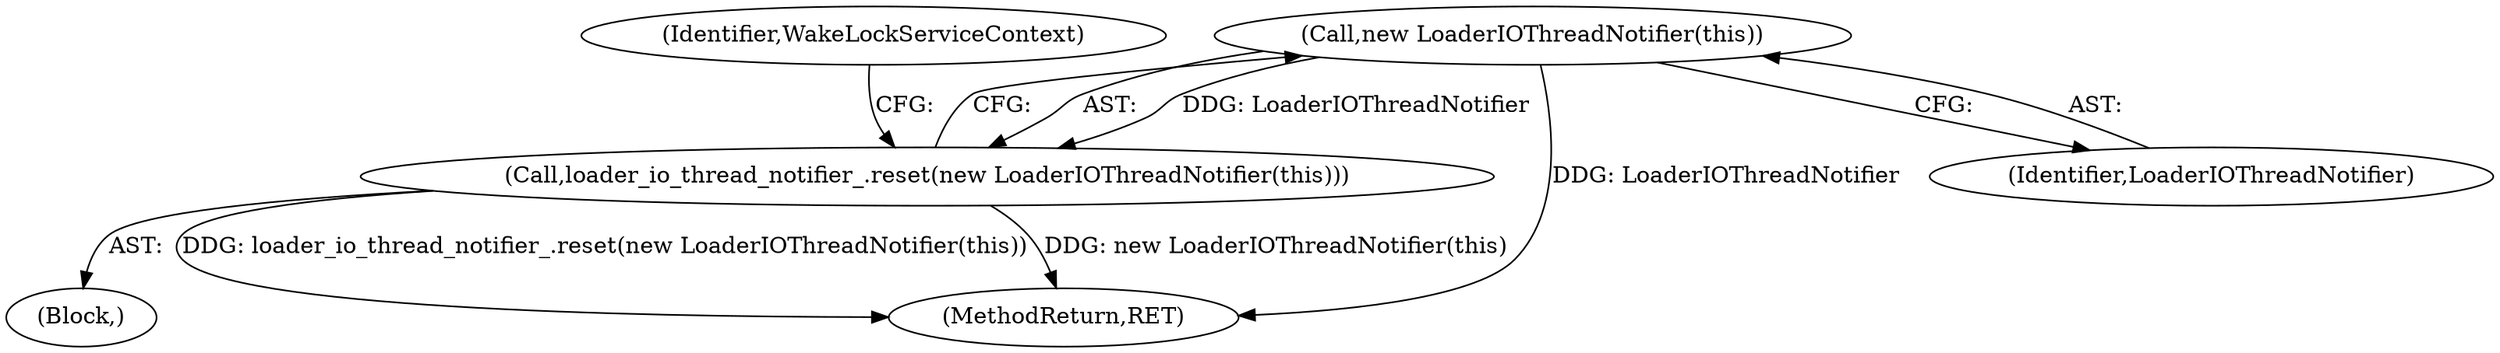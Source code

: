 digraph "1_Chrome_75ca8ffd7bd7c58ace1144df05e1307d8d707662_1@API" {
"1000113" [label="(Call,new LoaderIOThreadNotifier(this))"];
"1000112" [label="(Call,loader_io_thread_notifier_.reset(new LoaderIOThreadNotifier(this)))"];
"1000102" [label="(Block,)"];
"1000117" [label="(Identifier,WakeLockServiceContext)"];
"1000113" [label="(Call,new LoaderIOThreadNotifier(this))"];
"1000118" [label="(MethodReturn,RET)"];
"1000112" [label="(Call,loader_io_thread_notifier_.reset(new LoaderIOThreadNotifier(this)))"];
"1000114" [label="(Identifier,LoaderIOThreadNotifier)"];
"1000113" -> "1000112"  [label="AST: "];
"1000113" -> "1000114"  [label="CFG: "];
"1000114" -> "1000113"  [label="AST: "];
"1000112" -> "1000113"  [label="CFG: "];
"1000113" -> "1000118"  [label="DDG: LoaderIOThreadNotifier"];
"1000113" -> "1000112"  [label="DDG: LoaderIOThreadNotifier"];
"1000112" -> "1000102"  [label="AST: "];
"1000117" -> "1000112"  [label="CFG: "];
"1000112" -> "1000118"  [label="DDG: loader_io_thread_notifier_.reset(new LoaderIOThreadNotifier(this))"];
"1000112" -> "1000118"  [label="DDG: new LoaderIOThreadNotifier(this)"];
}

